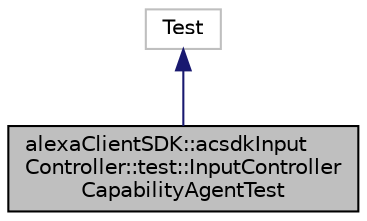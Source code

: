 digraph "alexaClientSDK::acsdkInputController::test::InputControllerCapabilityAgentTest"
{
 // LATEX_PDF_SIZE
  edge [fontname="Helvetica",fontsize="10",labelfontname="Helvetica",labelfontsize="10"];
  node [fontname="Helvetica",fontsize="10",shape=record];
  Node1 [label="alexaClientSDK::acsdkInput\lController::test::InputController\lCapabilityAgentTest",height=0.2,width=0.4,color="black", fillcolor="grey75", style="filled", fontcolor="black",tooltip="Test harness for InputControllerCapabilityAgentTest class."];
  Node2 -> Node1 [dir="back",color="midnightblue",fontsize="10",style="solid",fontname="Helvetica"];
  Node2 [label="Test",height=0.2,width=0.4,color="grey75", fillcolor="white", style="filled",tooltip=" "];
}

